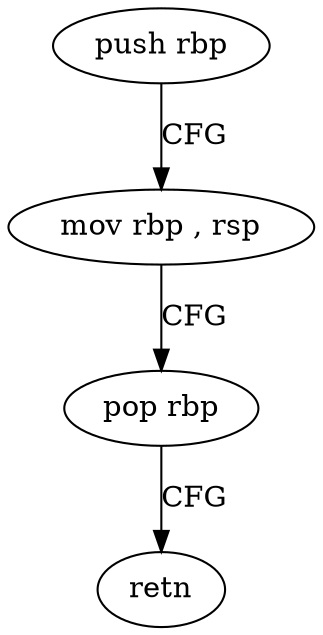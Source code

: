 digraph "func" {
"4246944" [label = "push rbp" ]
"4246945" [label = "mov rbp , rsp" ]
"4246948" [label = "pop rbp" ]
"4246949" [label = "retn" ]
"4246944" -> "4246945" [ label = "CFG" ]
"4246945" -> "4246948" [ label = "CFG" ]
"4246948" -> "4246949" [ label = "CFG" ]
}
